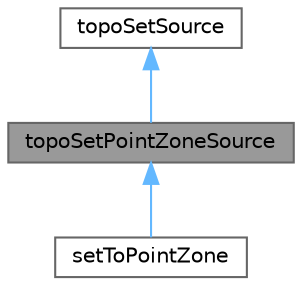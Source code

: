 digraph "topoSetPointZoneSource"
{
 // LATEX_PDF_SIZE
  bgcolor="transparent";
  edge [fontname=Helvetica,fontsize=10,labelfontname=Helvetica,labelfontsize=10];
  node [fontname=Helvetica,fontsize=10,shape=box,height=0.2,width=0.4];
  Node1 [id="Node000001",label="topoSetPointZoneSource",height=0.2,width=0.4,color="gray40", fillcolor="grey60", style="filled", fontcolor="black",tooltip="The topoSetPointZoneSource is a intermediate class for handling topoSet sources for selecting point z..."];
  Node2 -> Node1 [id="edge1_Node000001_Node000002",dir="back",color="steelblue1",style="solid",tooltip=" "];
  Node2 [id="Node000002",label="topoSetSource",height=0.2,width=0.4,color="gray40", fillcolor="white", style="filled",URL="$classFoam_1_1topoSetSource.html",tooltip="Base class of a source for a topoSet."];
  Node1 -> Node3 [id="edge2_Node000001_Node000003",dir="back",color="steelblue1",style="solid",tooltip=" "];
  Node3 [id="Node000003",label="setToPointZone",height=0.2,width=0.4,color="gray40", fillcolor="white", style="filled",URL="$classFoam_1_1setToPointZone.html",tooltip="A topoSetSource to convert a pointSet to a pointZone (and associated pointSet)."];
}
